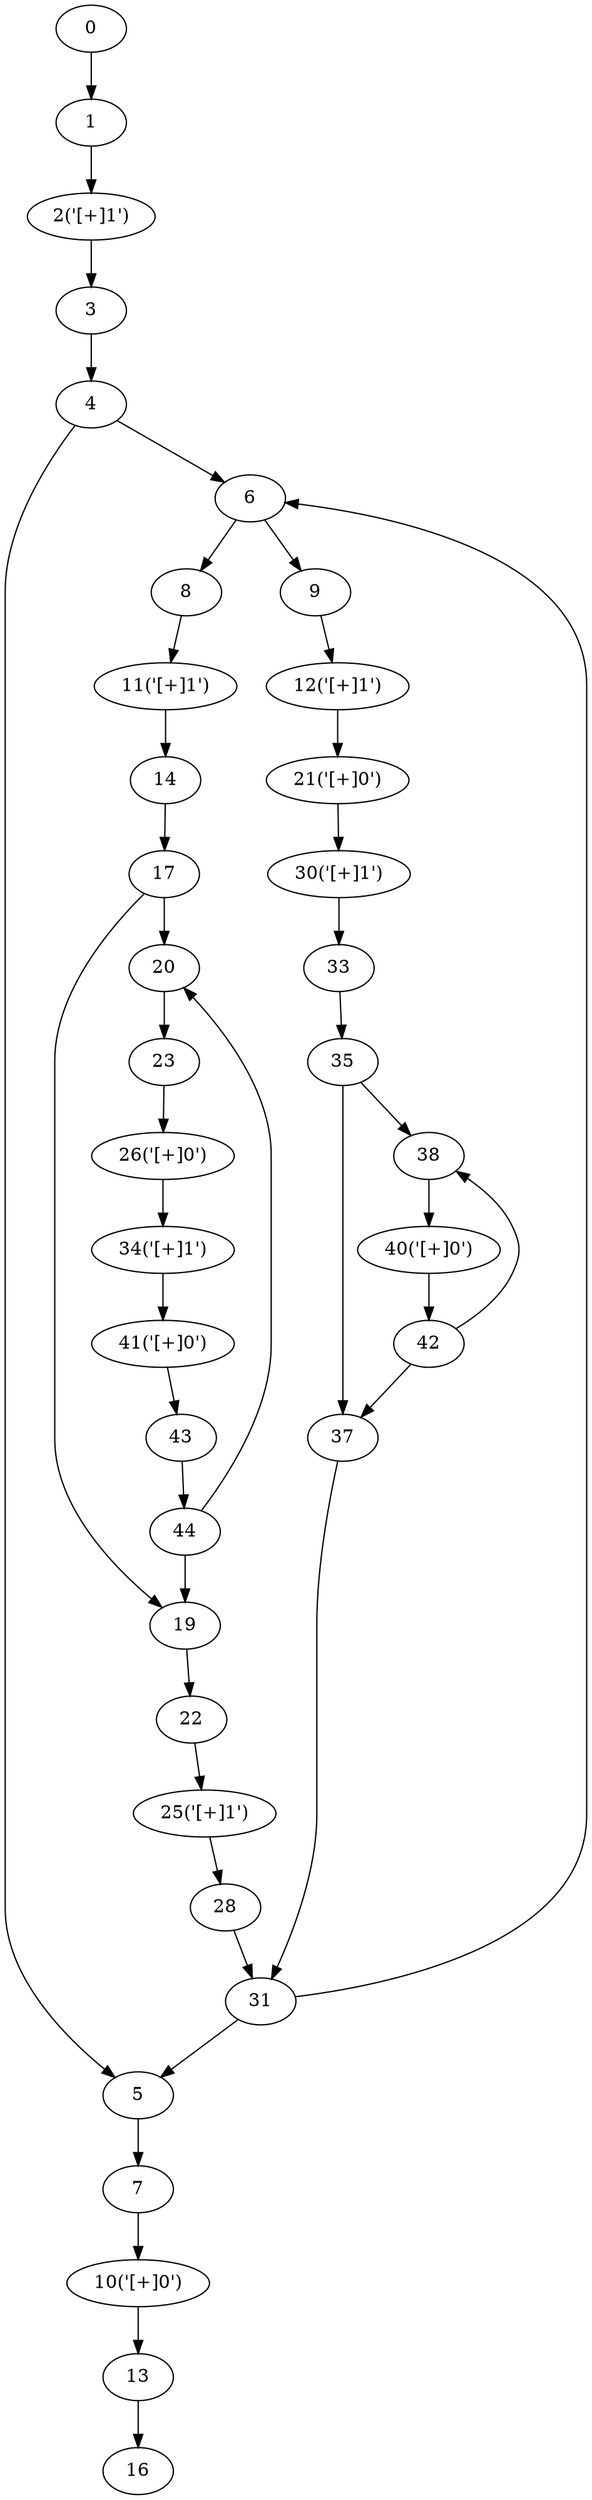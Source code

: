digraph g {
	0 ;
	1 ;
	2 [label="2('[+]1')"];
	3 ;
	4 ;
	5 ;
	6 ;
	7 ;
	8 ;
	9 ;
	10 [label="10('[+]0')"];
	11 [label="11('[+]1')"];
	12 [label="12('[+]1')"];
	13 ;
	14 ;
	16 ;
	17 ;
	19 ;
	20 ;
	21 [label="21('[+]0')"];
	22 ;
	23 ;
	25 [label="25('[+]1')"];
	26 [label="26('[+]0')"];
	28 ;
	30 [label="30('[+]1')"];
	31 ;
	33 ;
	34 [label="34('[+]1')"];
	35 ;
	37 ;
	38 ;
	40 [label="40('[+]0')"];
	41 [label="41('[+]0')"];
	42 ;
	43 ;
	44 ;
	0->1;
	1->2;
	2->3;
	3->4;
	4->5;
	31->5;
	4->6;
	31->6;
	5->7;
	6->8;
	6->9;
	7->10;
	8->11;
	9->12;
	10->13;
	11->14;
	13->16;
	14->17;
	17->19;
	44->19;
	17->20;
	44->20;
	12->21;
	19->22;
	20->23;
	22->25;
	23->26;
	25->28;
	21->30;
	28->31;
	37->31;
	30->33;
	26->34;
	33->35;
	35->37;
	42->37;
	35->38;
	42->38;
	38->40;
	34->41;
	40->42;
	41->43;
	43->44;
}
